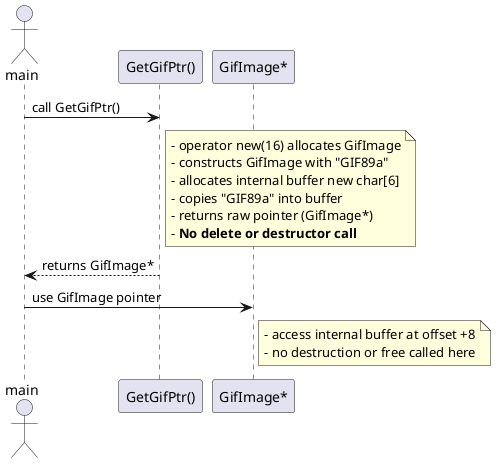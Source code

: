 @startuml
actor main
participant "GetGifPtr()" as GetGifPtr
participant "GifImage*" as GifImagePtr

main -> GetGifPtr : call GetGifPtr()
note right of GetGifPtr
  - operator new(16) allocates GifImage
  - constructs GifImage with "GIF89a"
  - allocates internal buffer new char[6]
  - copies "GIF89a" into buffer
  - returns raw pointer (GifImage*)
  - **No delete or destructor call**
end note

GetGifPtr --> main : returns GifImage*

main -> GifImagePtr : use GifImage pointer
note right of GifImagePtr
  - access internal buffer at offset +8
  - no destruction or free called here
end note

@enduml
